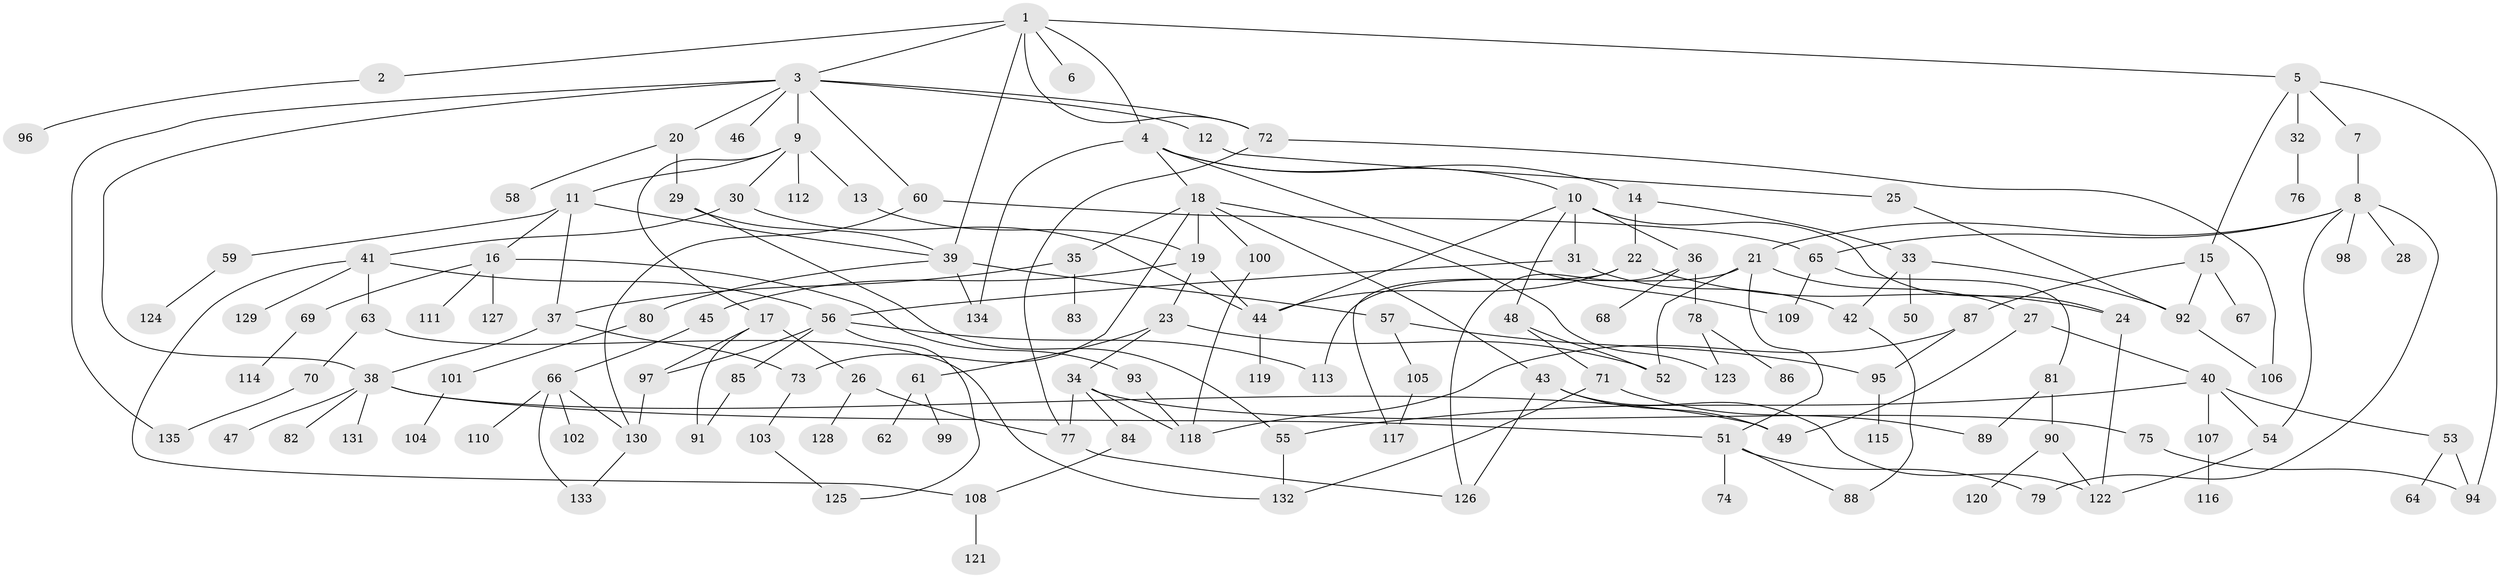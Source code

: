// Generated by graph-tools (version 1.1) at 2025/25/03/09/25 03:25:28]
// undirected, 135 vertices, 189 edges
graph export_dot {
graph [start="1"]
  node [color=gray90,style=filled];
  1;
  2;
  3;
  4;
  5;
  6;
  7;
  8;
  9;
  10;
  11;
  12;
  13;
  14;
  15;
  16;
  17;
  18;
  19;
  20;
  21;
  22;
  23;
  24;
  25;
  26;
  27;
  28;
  29;
  30;
  31;
  32;
  33;
  34;
  35;
  36;
  37;
  38;
  39;
  40;
  41;
  42;
  43;
  44;
  45;
  46;
  47;
  48;
  49;
  50;
  51;
  52;
  53;
  54;
  55;
  56;
  57;
  58;
  59;
  60;
  61;
  62;
  63;
  64;
  65;
  66;
  67;
  68;
  69;
  70;
  71;
  72;
  73;
  74;
  75;
  76;
  77;
  78;
  79;
  80;
  81;
  82;
  83;
  84;
  85;
  86;
  87;
  88;
  89;
  90;
  91;
  92;
  93;
  94;
  95;
  96;
  97;
  98;
  99;
  100;
  101;
  102;
  103;
  104;
  105;
  106;
  107;
  108;
  109;
  110;
  111;
  112;
  113;
  114;
  115;
  116;
  117;
  118;
  119;
  120;
  121;
  122;
  123;
  124;
  125;
  126;
  127;
  128;
  129;
  130;
  131;
  132;
  133;
  134;
  135;
  1 -- 2;
  1 -- 3;
  1 -- 4;
  1 -- 5;
  1 -- 6;
  1 -- 39;
  1 -- 72;
  2 -- 96;
  3 -- 9;
  3 -- 12;
  3 -- 20;
  3 -- 38;
  3 -- 46;
  3 -- 60;
  3 -- 72;
  3 -- 135;
  4 -- 10;
  4 -- 14;
  4 -- 18;
  4 -- 109;
  4 -- 134;
  5 -- 7;
  5 -- 15;
  5 -- 32;
  5 -- 94;
  7 -- 8;
  8 -- 21;
  8 -- 28;
  8 -- 98;
  8 -- 65;
  8 -- 79;
  8 -- 54;
  9 -- 11;
  9 -- 13;
  9 -- 17;
  9 -- 30;
  9 -- 112;
  10 -- 24;
  10 -- 31;
  10 -- 36;
  10 -- 48;
  10 -- 44;
  11 -- 16;
  11 -- 37;
  11 -- 39;
  11 -- 59;
  12 -- 25;
  13 -- 19;
  14 -- 22;
  14 -- 33;
  15 -- 67;
  15 -- 87;
  15 -- 92;
  16 -- 69;
  16 -- 93;
  16 -- 111;
  16 -- 127;
  17 -- 26;
  17 -- 91;
  17 -- 97;
  18 -- 19;
  18 -- 35;
  18 -- 43;
  18 -- 73;
  18 -- 100;
  18 -- 123;
  19 -- 23;
  19 -- 45;
  19 -- 44;
  20 -- 29;
  20 -- 58;
  21 -- 27;
  21 -- 51;
  21 -- 113;
  21 -- 52;
  22 -- 44;
  22 -- 24;
  22 -- 117;
  23 -- 34;
  23 -- 61;
  23 -- 52;
  24 -- 122;
  25 -- 92;
  26 -- 128;
  26 -- 77;
  27 -- 40;
  27 -- 49;
  29 -- 55;
  29 -- 39;
  30 -- 41;
  30 -- 44;
  31 -- 42;
  31 -- 56;
  32 -- 76;
  33 -- 50;
  33 -- 92;
  33 -- 42;
  34 -- 75;
  34 -- 77;
  34 -- 84;
  34 -- 118;
  35 -- 83;
  35 -- 37;
  36 -- 68;
  36 -- 78;
  36 -- 126;
  37 -- 38;
  37 -- 73;
  38 -- 47;
  38 -- 82;
  38 -- 131;
  38 -- 49;
  38 -- 51;
  39 -- 57;
  39 -- 80;
  39 -- 134;
  40 -- 53;
  40 -- 54;
  40 -- 107;
  40 -- 55;
  41 -- 63;
  41 -- 129;
  41 -- 108;
  41 -- 56;
  42 -- 88;
  43 -- 49;
  43 -- 122;
  43 -- 126;
  44 -- 119;
  45 -- 66;
  48 -- 52;
  48 -- 71;
  51 -- 74;
  51 -- 79;
  51 -- 88;
  53 -- 64;
  53 -- 94;
  54 -- 122;
  55 -- 132;
  56 -- 85;
  56 -- 97;
  56 -- 113;
  56 -- 125;
  57 -- 105;
  57 -- 95;
  59 -- 124;
  60 -- 65;
  60 -- 130;
  61 -- 62;
  61 -- 99;
  63 -- 70;
  63 -- 132;
  65 -- 81;
  65 -- 109;
  66 -- 102;
  66 -- 110;
  66 -- 133;
  66 -- 130;
  69 -- 114;
  70 -- 135;
  71 -- 89;
  71 -- 132;
  72 -- 106;
  72 -- 77;
  73 -- 103;
  75 -- 94;
  77 -- 126;
  78 -- 86;
  78 -- 123;
  80 -- 101;
  81 -- 90;
  81 -- 89;
  84 -- 108;
  85 -- 91;
  87 -- 95;
  87 -- 118;
  90 -- 120;
  90 -- 122;
  92 -- 106;
  93 -- 118;
  95 -- 115;
  97 -- 130;
  100 -- 118;
  101 -- 104;
  103 -- 125;
  105 -- 117;
  107 -- 116;
  108 -- 121;
  130 -- 133;
}
